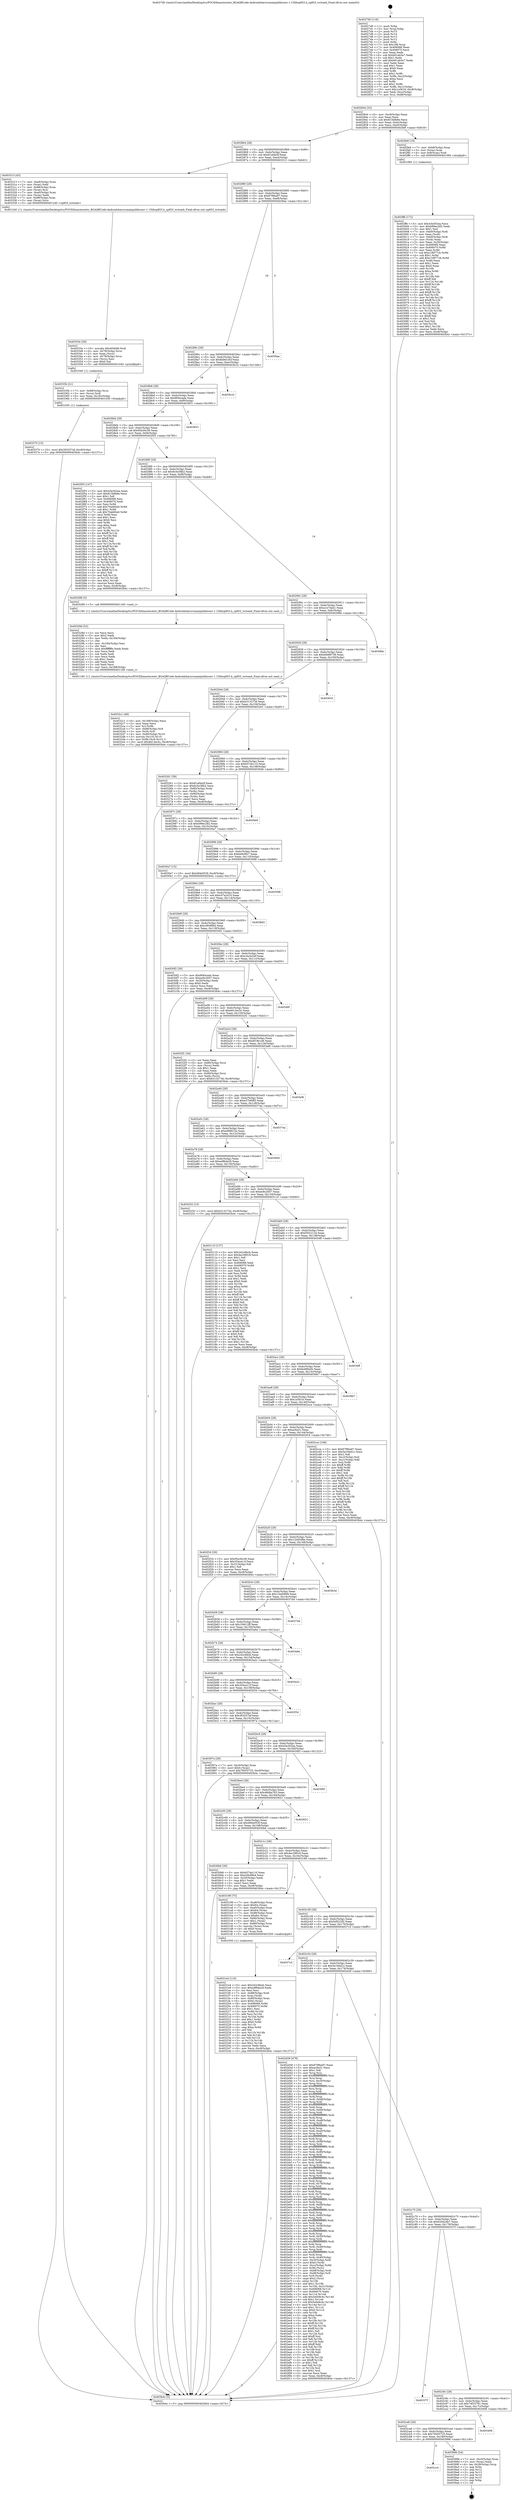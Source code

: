 digraph "0x4027d0" {
  label = "0x4027d0 (/mnt/c/Users/mathe/Desktop/tcc/POCII/binaries/extr_BGAQRCode-Androidzbarsrcmainjnilibiconv-1.15libcp853.h_cp853_wctomb_Final-ollvm.out::main(0))"
  labelloc = "t"
  node[shape=record]

  Entry [label="",width=0.3,height=0.3,shape=circle,fillcolor=black,style=filled]
  "0x402844" [label="{
     0x402844 [32]\l
     | [instrs]\l
     &nbsp;&nbsp;0x402844 \<+6\>: mov -0xc8(%rbp),%eax\l
     &nbsp;&nbsp;0x40284a \<+2\>: mov %eax,%ecx\l
     &nbsp;&nbsp;0x40284c \<+6\>: sub $0x815bfb8e,%ecx\l
     &nbsp;&nbsp;0x402852 \<+6\>: mov %eax,-0xdc(%rbp)\l
     &nbsp;&nbsp;0x402858 \<+6\>: mov %ecx,-0xe0(%rbp)\l
     &nbsp;&nbsp;0x40285e \<+6\>: je 0000000000402fe8 \<main+0x818\>\l
  }"]
  "0x402fe8" [label="{
     0x402fe8 [19]\l
     | [instrs]\l
     &nbsp;&nbsp;0x402fe8 \<+7\>: mov -0xb8(%rbp),%rax\l
     &nbsp;&nbsp;0x402fef \<+3\>: mov (%rax),%rax\l
     &nbsp;&nbsp;0x402ff2 \<+4\>: mov 0x8(%rax),%rdi\l
     &nbsp;&nbsp;0x402ff6 \<+5\>: call 0000000000401060 \<atoi@plt\>\l
     | [calls]\l
     &nbsp;&nbsp;0x401060 \{1\} (unknown)\l
  }"]
  "0x402864" [label="{
     0x402864 [28]\l
     | [instrs]\l
     &nbsp;&nbsp;0x402864 \<+5\>: jmp 0000000000402869 \<main+0x99\>\l
     &nbsp;&nbsp;0x402869 \<+6\>: mov -0xdc(%rbp),%eax\l
     &nbsp;&nbsp;0x40286f \<+5\>: sub $0x81af4a5f,%eax\l
     &nbsp;&nbsp;0x402874 \<+6\>: mov %eax,-0xe4(%rbp)\l
     &nbsp;&nbsp;0x40287a \<+6\>: je 0000000000403313 \<main+0xb43\>\l
  }"]
  Exit [label="",width=0.3,height=0.3,shape=circle,fillcolor=black,style=filled,peripheries=2]
  "0x403313" [label="{
     0x403313 [43]\l
     | [instrs]\l
     &nbsp;&nbsp;0x403313 \<+7\>: mov -0xa8(%rbp),%rax\l
     &nbsp;&nbsp;0x40331a \<+2\>: mov (%rax),%edi\l
     &nbsp;&nbsp;0x40331c \<+7\>: mov -0x88(%rbp),%rax\l
     &nbsp;&nbsp;0x403323 \<+3\>: mov (%rax),%rsi\l
     &nbsp;&nbsp;0x403326 \<+7\>: mov -0xa0(%rbp),%rax\l
     &nbsp;&nbsp;0x40332d \<+2\>: mov (%rax),%edx\l
     &nbsp;&nbsp;0x40332f \<+7\>: mov -0x98(%rbp),%rax\l
     &nbsp;&nbsp;0x403336 \<+3\>: mov (%rax),%rcx\l
     &nbsp;&nbsp;0x403339 \<+5\>: call 0000000000401240 \<cp853_wctomb\>\l
     | [calls]\l
     &nbsp;&nbsp;0x401240 \{1\} (/mnt/c/Users/mathe/Desktop/tcc/POCII/binaries/extr_BGAQRCode-Androidzbarsrcmainjnilibiconv-1.15libcp853.h_cp853_wctomb_Final-ollvm.out::cp853_wctomb)\l
  }"]
  "0x402880" [label="{
     0x402880 [28]\l
     | [instrs]\l
     &nbsp;&nbsp;0x402880 \<+5\>: jmp 0000000000402885 \<main+0xb5\>\l
     &nbsp;&nbsp;0x402885 \<+6\>: mov -0xdc(%rbp),%eax\l
     &nbsp;&nbsp;0x40288b \<+5\>: sub $0x87f9ba97,%eax\l
     &nbsp;&nbsp;0x402890 \<+6\>: mov %eax,-0xe8(%rbp)\l
     &nbsp;&nbsp;0x402896 \<+6\>: je 00000000004039ae \<main+0x11de\>\l
  }"]
  "0x402cc4" [label="{
     0x402cc4\l
  }", style=dashed]
  "0x4039ae" [label="{
     0x4039ae\l
  }", style=dashed]
  "0x40289c" [label="{
     0x40289c [28]\l
     | [instrs]\l
     &nbsp;&nbsp;0x40289c \<+5\>: jmp 00000000004028a1 \<main+0xd1\>\l
     &nbsp;&nbsp;0x4028a1 \<+6\>: mov -0xdc(%rbp),%eax\l
     &nbsp;&nbsp;0x4028a7 \<+5\>: sub $0x8a9d1dcf,%eax\l
     &nbsp;&nbsp;0x4028ac \<+6\>: mov %eax,-0xec(%rbp)\l
     &nbsp;&nbsp;0x4028b2 \<+6\>: je 0000000000403b1b \<main+0x134b\>\l
  }"]
  "0x403996" [label="{
     0x403996 [24]\l
     | [instrs]\l
     &nbsp;&nbsp;0x403996 \<+7\>: mov -0xc0(%rbp),%rax\l
     &nbsp;&nbsp;0x40399d \<+2\>: mov (%rax),%eax\l
     &nbsp;&nbsp;0x40399f \<+4\>: lea -0x28(%rbp),%rsp\l
     &nbsp;&nbsp;0x4039a3 \<+1\>: pop %rbx\l
     &nbsp;&nbsp;0x4039a4 \<+2\>: pop %r12\l
     &nbsp;&nbsp;0x4039a6 \<+2\>: pop %r13\l
     &nbsp;&nbsp;0x4039a8 \<+2\>: pop %r14\l
     &nbsp;&nbsp;0x4039aa \<+2\>: pop %r15\l
     &nbsp;&nbsp;0x4039ac \<+1\>: pop %rbp\l
     &nbsp;&nbsp;0x4039ad \<+1\>: ret\l
  }"]
  "0x403b1b" [label="{
     0x403b1b\l
  }", style=dashed]
  "0x4028b8" [label="{
     0x4028b8 [28]\l
     | [instrs]\l
     &nbsp;&nbsp;0x4028b8 \<+5\>: jmp 00000000004028bd \<main+0xed\>\l
     &nbsp;&nbsp;0x4028bd \<+6\>: mov -0xdc(%rbp),%eax\l
     &nbsp;&nbsp;0x4028c3 \<+5\>: sub $0x8f40cade,%eax\l
     &nbsp;&nbsp;0x4028c8 \<+6\>: mov %eax,-0xf0(%rbp)\l
     &nbsp;&nbsp;0x4028ce \<+6\>: je 0000000000403831 \<main+0x1061\>\l
  }"]
  "0x402ca8" [label="{
     0x402ca8 [28]\l
     | [instrs]\l
     &nbsp;&nbsp;0x402ca8 \<+5\>: jmp 0000000000402cad \<main+0x4dd\>\l
     &nbsp;&nbsp;0x402cad \<+6\>: mov -0xdc(%rbp),%eax\l
     &nbsp;&nbsp;0x402cb3 \<+5\>: sub $0x76055725,%eax\l
     &nbsp;&nbsp;0x402cb8 \<+6\>: mov %eax,-0x180(%rbp)\l
     &nbsp;&nbsp;0x402cbe \<+6\>: je 0000000000403996 \<main+0x11c6\>\l
  }"]
  "0x403831" [label="{
     0x403831\l
  }", style=dashed]
  "0x4028d4" [label="{
     0x4028d4 [28]\l
     | [instrs]\l
     &nbsp;&nbsp;0x4028d4 \<+5\>: jmp 00000000004028d9 \<main+0x109\>\l
     &nbsp;&nbsp;0x4028d9 \<+6\>: mov -0xdc(%rbp),%eax\l
     &nbsp;&nbsp;0x4028df \<+5\>: sub $0x95a30c36,%eax\l
     &nbsp;&nbsp;0x4028e4 \<+6\>: mov %eax,-0xf4(%rbp)\l
     &nbsp;&nbsp;0x4028ea \<+6\>: je 0000000000402f55 \<main+0x785\>\l
  }"]
  "0x403408" [label="{
     0x403408\l
  }", style=dashed]
  "0x402f55" [label="{
     0x402f55 [147]\l
     | [instrs]\l
     &nbsp;&nbsp;0x402f55 \<+5\>: mov $0x43e302ea,%eax\l
     &nbsp;&nbsp;0x402f5a \<+5\>: mov $0x815bfb8e,%ecx\l
     &nbsp;&nbsp;0x402f5f \<+2\>: mov $0x1,%dl\l
     &nbsp;&nbsp;0x402f61 \<+7\>: mov 0x406068,%esi\l
     &nbsp;&nbsp;0x402f68 \<+7\>: mov 0x406070,%edi\l
     &nbsp;&nbsp;0x402f6f \<+3\>: mov %esi,%r8d\l
     &nbsp;&nbsp;0x402f72 \<+7\>: add $0x70ab60a0,%r8d\l
     &nbsp;&nbsp;0x402f79 \<+4\>: sub $0x1,%r8d\l
     &nbsp;&nbsp;0x402f7d \<+7\>: sub $0x70ab60a0,%r8d\l
     &nbsp;&nbsp;0x402f84 \<+4\>: imul %r8d,%esi\l
     &nbsp;&nbsp;0x402f88 \<+3\>: and $0x1,%esi\l
     &nbsp;&nbsp;0x402f8b \<+3\>: cmp $0x0,%esi\l
     &nbsp;&nbsp;0x402f8e \<+4\>: sete %r9b\l
     &nbsp;&nbsp;0x402f92 \<+3\>: cmp $0xa,%edi\l
     &nbsp;&nbsp;0x402f95 \<+4\>: setl %r10b\l
     &nbsp;&nbsp;0x402f99 \<+3\>: mov %r9b,%r11b\l
     &nbsp;&nbsp;0x402f9c \<+4\>: xor $0xff,%r11b\l
     &nbsp;&nbsp;0x402fa0 \<+3\>: mov %r10b,%bl\l
     &nbsp;&nbsp;0x402fa3 \<+3\>: xor $0xff,%bl\l
     &nbsp;&nbsp;0x402fa6 \<+3\>: xor $0x1,%dl\l
     &nbsp;&nbsp;0x402fa9 \<+3\>: mov %r11b,%r14b\l
     &nbsp;&nbsp;0x402fac \<+4\>: and $0xff,%r14b\l
     &nbsp;&nbsp;0x402fb0 \<+3\>: and %dl,%r9b\l
     &nbsp;&nbsp;0x402fb3 \<+3\>: mov %bl,%r15b\l
     &nbsp;&nbsp;0x402fb6 \<+4\>: and $0xff,%r15b\l
     &nbsp;&nbsp;0x402fba \<+3\>: and %dl,%r10b\l
     &nbsp;&nbsp;0x402fbd \<+3\>: or %r9b,%r14b\l
     &nbsp;&nbsp;0x402fc0 \<+3\>: or %r10b,%r15b\l
     &nbsp;&nbsp;0x402fc3 \<+3\>: xor %r15b,%r14b\l
     &nbsp;&nbsp;0x402fc6 \<+3\>: or %bl,%r11b\l
     &nbsp;&nbsp;0x402fc9 \<+4\>: xor $0xff,%r11b\l
     &nbsp;&nbsp;0x402fcd \<+3\>: or $0x1,%dl\l
     &nbsp;&nbsp;0x402fd0 \<+3\>: and %dl,%r11b\l
     &nbsp;&nbsp;0x402fd3 \<+3\>: or %r11b,%r14b\l
     &nbsp;&nbsp;0x402fd6 \<+4\>: test $0x1,%r14b\l
     &nbsp;&nbsp;0x402fda \<+3\>: cmovne %ecx,%eax\l
     &nbsp;&nbsp;0x402fdd \<+6\>: mov %eax,-0xc8(%rbp)\l
     &nbsp;&nbsp;0x402fe3 \<+5\>: jmp 0000000000403b4c \<main+0x137c\>\l
  }"]
  "0x4028f0" [label="{
     0x4028f0 [28]\l
     | [instrs]\l
     &nbsp;&nbsp;0x4028f0 \<+5\>: jmp 00000000004028f5 \<main+0x125\>\l
     &nbsp;&nbsp;0x4028f5 \<+6\>: mov -0xdc(%rbp),%eax\l
     &nbsp;&nbsp;0x4028fb \<+5\>: sub $0x9c5e38b2,%eax\l
     &nbsp;&nbsp;0x402900 \<+6\>: mov %eax,-0xf8(%rbp)\l
     &nbsp;&nbsp;0x402906 \<+6\>: je 0000000000403288 \<main+0xab8\>\l
  }"]
  "0x402c8c" [label="{
     0x402c8c [28]\l
     | [instrs]\l
     &nbsp;&nbsp;0x402c8c \<+5\>: jmp 0000000000402c91 \<main+0x4c1\>\l
     &nbsp;&nbsp;0x402c91 \<+6\>: mov -0xdc(%rbp),%eax\l
     &nbsp;&nbsp;0x402c97 \<+5\>: sub $0x74f33781,%eax\l
     &nbsp;&nbsp;0x402c9c \<+6\>: mov %eax,-0x17c(%rbp)\l
     &nbsp;&nbsp;0x402ca2 \<+6\>: je 0000000000403408 \<main+0xc38\>\l
  }"]
  "0x403288" [label="{
     0x403288 [5]\l
     | [instrs]\l
     &nbsp;&nbsp;0x403288 \<+5\>: call 0000000000401160 \<next_i\>\l
     | [calls]\l
     &nbsp;&nbsp;0x401160 \{1\} (/mnt/c/Users/mathe/Desktop/tcc/POCII/binaries/extr_BGAQRCode-Androidzbarsrcmainjnilibiconv-1.15libcp853.h_cp853_wctomb_Final-ollvm.out::next_i)\l
  }"]
  "0x40290c" [label="{
     0x40290c [28]\l
     | [instrs]\l
     &nbsp;&nbsp;0x40290c \<+5\>: jmp 0000000000402911 \<main+0x141\>\l
     &nbsp;&nbsp;0x402911 \<+6\>: mov -0xdc(%rbp),%eax\l
     &nbsp;&nbsp;0x402917 \<+5\>: sub $0xa1e7da41,%eax\l
     &nbsp;&nbsp;0x40291c \<+6\>: mov %eax,-0xfc(%rbp)\l
     &nbsp;&nbsp;0x402922 \<+6\>: je 000000000040396b \<main+0x119b\>\l
  }"]
  "0x40337f" [label="{
     0x40337f\l
  }", style=dashed]
  "0x40396b" [label="{
     0x40396b\l
  }", style=dashed]
  "0x402928" [label="{
     0x402928 [28]\l
     | [instrs]\l
     &nbsp;&nbsp;0x402928 \<+5\>: jmp 000000000040292d \<main+0x15d\>\l
     &nbsp;&nbsp;0x40292d \<+6\>: mov -0xdc(%rbp),%eax\l
     &nbsp;&nbsp;0x402933 \<+5\>: sub $0xb0b88739,%eax\l
     &nbsp;&nbsp;0x402938 \<+6\>: mov %eax,-0x100(%rbp)\l
     &nbsp;&nbsp;0x40293e \<+6\>: je 0000000000403633 \<main+0xe63\>\l
  }"]
  "0x403370" [label="{
     0x403370 [15]\l
     | [instrs]\l
     &nbsp;&nbsp;0x403370 \<+10\>: movl $0x393257af,-0xc8(%rbp)\l
     &nbsp;&nbsp;0x40337a \<+5\>: jmp 0000000000403b4c \<main+0x137c\>\l
  }"]
  "0x403633" [label="{
     0x403633\l
  }", style=dashed]
  "0x402944" [label="{
     0x402944 [28]\l
     | [instrs]\l
     &nbsp;&nbsp;0x402944 \<+5\>: jmp 0000000000402949 \<main+0x179\>\l
     &nbsp;&nbsp;0x402949 \<+6\>: mov -0xdc(%rbp),%eax\l
     &nbsp;&nbsp;0x40294f \<+5\>: sub $0xb313273d,%eax\l
     &nbsp;&nbsp;0x402954 \<+6\>: mov %eax,-0x104(%rbp)\l
     &nbsp;&nbsp;0x40295a \<+6\>: je 0000000000403261 \<main+0xa91\>\l
  }"]
  "0x40335b" [label="{
     0x40335b [21]\l
     | [instrs]\l
     &nbsp;&nbsp;0x40335b \<+7\>: mov -0x88(%rbp),%rcx\l
     &nbsp;&nbsp;0x403362 \<+3\>: mov (%rcx),%rdi\l
     &nbsp;&nbsp;0x403365 \<+6\>: mov %eax,-0x18c(%rbp)\l
     &nbsp;&nbsp;0x40336b \<+5\>: call 0000000000401030 \<free@plt\>\l
     | [calls]\l
     &nbsp;&nbsp;0x401030 \{1\} (unknown)\l
  }"]
  "0x403261" [label="{
     0x403261 [39]\l
     | [instrs]\l
     &nbsp;&nbsp;0x403261 \<+5\>: mov $0x81af4a5f,%eax\l
     &nbsp;&nbsp;0x403266 \<+5\>: mov $0x9c5e38b2,%ecx\l
     &nbsp;&nbsp;0x40326b \<+4\>: mov -0x80(%rbp),%rdx\l
     &nbsp;&nbsp;0x40326f \<+2\>: mov (%rdx),%esi\l
     &nbsp;&nbsp;0x403271 \<+7\>: mov -0x90(%rbp),%rdx\l
     &nbsp;&nbsp;0x403278 \<+2\>: cmp (%rdx),%esi\l
     &nbsp;&nbsp;0x40327a \<+3\>: cmovl %ecx,%eax\l
     &nbsp;&nbsp;0x40327d \<+6\>: mov %eax,-0xc8(%rbp)\l
     &nbsp;&nbsp;0x403283 \<+5\>: jmp 0000000000403b4c \<main+0x137c\>\l
  }"]
  "0x402960" [label="{
     0x402960 [28]\l
     | [instrs]\l
     &nbsp;&nbsp;0x402960 \<+5\>: jmp 0000000000402965 \<main+0x195\>\l
     &nbsp;&nbsp;0x402965 \<+6\>: mov -0xdc(%rbp),%eax\l
     &nbsp;&nbsp;0x40296b \<+5\>: sub $0xb57de110,%eax\l
     &nbsp;&nbsp;0x402970 \<+6\>: mov %eax,-0x108(%rbp)\l
     &nbsp;&nbsp;0x402976 \<+6\>: je 00000000004030d4 \<main+0x904\>\l
  }"]
  "0x40333e" [label="{
     0x40333e [29]\l
     | [instrs]\l
     &nbsp;&nbsp;0x40333e \<+10\>: movabs $0x4040d6,%rdi\l
     &nbsp;&nbsp;0x403348 \<+4\>: mov -0x78(%rbp),%rcx\l
     &nbsp;&nbsp;0x40334c \<+2\>: mov %eax,(%rcx)\l
     &nbsp;&nbsp;0x40334e \<+4\>: mov -0x78(%rbp),%rcx\l
     &nbsp;&nbsp;0x403352 \<+2\>: mov (%rcx),%esi\l
     &nbsp;&nbsp;0x403354 \<+2\>: mov $0x0,%al\l
     &nbsp;&nbsp;0x403356 \<+5\>: call 0000000000401040 \<printf@plt\>\l
     | [calls]\l
     &nbsp;&nbsp;0x401040 \{1\} (unknown)\l
  }"]
  "0x4030d4" [label="{
     0x4030d4\l
  }", style=dashed]
  "0x40297c" [label="{
     0x40297c [28]\l
     | [instrs]\l
     &nbsp;&nbsp;0x40297c \<+5\>: jmp 0000000000402981 \<main+0x1b1\>\l
     &nbsp;&nbsp;0x402981 \<+6\>: mov -0xdc(%rbp),%eax\l
     &nbsp;&nbsp;0x402987 \<+5\>: sub $0xb99ec282,%eax\l
     &nbsp;&nbsp;0x40298c \<+6\>: mov %eax,-0x10c(%rbp)\l
     &nbsp;&nbsp;0x402992 \<+6\>: je 00000000004030a7 \<main+0x8d7\>\l
  }"]
  "0x4032c1" [label="{
     0x4032c1 [48]\l
     | [instrs]\l
     &nbsp;&nbsp;0x4032c1 \<+6\>: mov -0x188(%rbp),%ecx\l
     &nbsp;&nbsp;0x4032c7 \<+3\>: imul %eax,%ecx\l
     &nbsp;&nbsp;0x4032ca \<+3\>: mov %cl,%r8b\l
     &nbsp;&nbsp;0x4032cd \<+7\>: mov -0x88(%rbp),%r9\l
     &nbsp;&nbsp;0x4032d4 \<+3\>: mov (%r9),%r9\l
     &nbsp;&nbsp;0x4032d7 \<+4\>: mov -0x80(%rbp),%r10\l
     &nbsp;&nbsp;0x4032db \<+3\>: movslq (%r10),%r10\l
     &nbsp;&nbsp;0x4032de \<+4\>: mov %r8b,(%r9,%r10,1)\l
     &nbsp;&nbsp;0x4032e2 \<+10\>: movl $0xdd13ec5c,-0xc8(%rbp)\l
     &nbsp;&nbsp;0x4032ec \<+5\>: jmp 0000000000403b4c \<main+0x137c\>\l
  }"]
  "0x4030a7" [label="{
     0x4030a7 [15]\l
     | [instrs]\l
     &nbsp;&nbsp;0x4030a7 \<+10\>: movl $0x494e053f,-0xc8(%rbp)\l
     &nbsp;&nbsp;0x4030b1 \<+5\>: jmp 0000000000403b4c \<main+0x137c\>\l
  }"]
  "0x402998" [label="{
     0x402998 [28]\l
     | [instrs]\l
     &nbsp;&nbsp;0x402998 \<+5\>: jmp 000000000040299d \<main+0x1cd\>\l
     &nbsp;&nbsp;0x40299d \<+6\>: mov -0xdc(%rbp),%eax\l
     &nbsp;&nbsp;0x4029a3 \<+5\>: sub $0xbe9c9fc7,%eax\l
     &nbsp;&nbsp;0x4029a8 \<+6\>: mov %eax,-0x110(%rbp)\l
     &nbsp;&nbsp;0x4029ae \<+6\>: je 0000000000403588 \<main+0xdb8\>\l
  }"]
  "0x40328d" [label="{
     0x40328d [52]\l
     | [instrs]\l
     &nbsp;&nbsp;0x40328d \<+2\>: xor %ecx,%ecx\l
     &nbsp;&nbsp;0x40328f \<+5\>: mov $0x2,%edx\l
     &nbsp;&nbsp;0x403294 \<+6\>: mov %edx,-0x184(%rbp)\l
     &nbsp;&nbsp;0x40329a \<+1\>: cltd\l
     &nbsp;&nbsp;0x40329b \<+6\>: mov -0x184(%rbp),%esi\l
     &nbsp;&nbsp;0x4032a1 \<+2\>: idiv %esi\l
     &nbsp;&nbsp;0x4032a3 \<+6\>: imul $0xfffffffe,%edx,%edx\l
     &nbsp;&nbsp;0x4032a9 \<+2\>: mov %ecx,%edi\l
     &nbsp;&nbsp;0x4032ab \<+2\>: sub %edx,%edi\l
     &nbsp;&nbsp;0x4032ad \<+2\>: mov %ecx,%edx\l
     &nbsp;&nbsp;0x4032af \<+3\>: sub $0x1,%edx\l
     &nbsp;&nbsp;0x4032b2 \<+2\>: add %edx,%edi\l
     &nbsp;&nbsp;0x4032b4 \<+2\>: sub %edi,%ecx\l
     &nbsp;&nbsp;0x4032b6 \<+6\>: mov %ecx,-0x188(%rbp)\l
     &nbsp;&nbsp;0x4032bc \<+5\>: call 0000000000401160 \<next_i\>\l
     | [calls]\l
     &nbsp;&nbsp;0x401160 \{1\} (/mnt/c/Users/mathe/Desktop/tcc/POCII/binaries/extr_BGAQRCode-Androidzbarsrcmainjnilibiconv-1.15libcp853.h_cp853_wctomb_Final-ollvm.out::next_i)\l
  }"]
  "0x403588" [label="{
     0x403588\l
  }", style=dashed]
  "0x4029b4" [label="{
     0x4029b4 [28]\l
     | [instrs]\l
     &nbsp;&nbsp;0x4029b4 \<+5\>: jmp 00000000004029b9 \<main+0x1e9\>\l
     &nbsp;&nbsp;0x4029b9 \<+6\>: mov -0xdc(%rbp),%eax\l
     &nbsp;&nbsp;0x4029bf \<+5\>: sub $0xc07a2410,%eax\l
     &nbsp;&nbsp;0x4029c4 \<+6\>: mov %eax,-0x114(%rbp)\l
     &nbsp;&nbsp;0x4029ca \<+6\>: je 00000000004038d3 \<main+0x1103\>\l
  }"]
  "0x4031e4" [label="{
     0x4031e4 [110]\l
     | [instrs]\l
     &nbsp;&nbsp;0x4031e4 \<+5\>: mov $0x242c6bcb,%ecx\l
     &nbsp;&nbsp;0x4031e9 \<+5\>: mov $0xedf6da29,%edx\l
     &nbsp;&nbsp;0x4031ee \<+2\>: xor %esi,%esi\l
     &nbsp;&nbsp;0x4031f0 \<+7\>: mov -0x88(%rbp),%rdi\l
     &nbsp;&nbsp;0x4031f7 \<+3\>: mov %rax,(%rdi)\l
     &nbsp;&nbsp;0x4031fa \<+4\>: mov -0x80(%rbp),%rax\l
     &nbsp;&nbsp;0x4031fe \<+6\>: movl $0x0,(%rax)\l
     &nbsp;&nbsp;0x403204 \<+8\>: mov 0x406068,%r8d\l
     &nbsp;&nbsp;0x40320c \<+8\>: mov 0x406070,%r9d\l
     &nbsp;&nbsp;0x403214 \<+3\>: sub $0x1,%esi\l
     &nbsp;&nbsp;0x403217 \<+3\>: mov %r8d,%r10d\l
     &nbsp;&nbsp;0x40321a \<+3\>: add %esi,%r10d\l
     &nbsp;&nbsp;0x40321d \<+4\>: imul %r10d,%r8d\l
     &nbsp;&nbsp;0x403221 \<+4\>: and $0x1,%r8d\l
     &nbsp;&nbsp;0x403225 \<+4\>: cmp $0x0,%r8d\l
     &nbsp;&nbsp;0x403229 \<+4\>: sete %r11b\l
     &nbsp;&nbsp;0x40322d \<+4\>: cmp $0xa,%r9d\l
     &nbsp;&nbsp;0x403231 \<+3\>: setl %bl\l
     &nbsp;&nbsp;0x403234 \<+3\>: mov %r11b,%r14b\l
     &nbsp;&nbsp;0x403237 \<+3\>: and %bl,%r14b\l
     &nbsp;&nbsp;0x40323a \<+3\>: xor %bl,%r11b\l
     &nbsp;&nbsp;0x40323d \<+3\>: or %r11b,%r14b\l
     &nbsp;&nbsp;0x403240 \<+4\>: test $0x1,%r14b\l
     &nbsp;&nbsp;0x403244 \<+3\>: cmovne %edx,%ecx\l
     &nbsp;&nbsp;0x403247 \<+6\>: mov %ecx,-0xc8(%rbp)\l
     &nbsp;&nbsp;0x40324d \<+5\>: jmp 0000000000403b4c \<main+0x137c\>\l
  }"]
  "0x4038d3" [label="{
     0x4038d3\l
  }", style=dashed]
  "0x4029d0" [label="{
     0x4029d0 [28]\l
     | [instrs]\l
     &nbsp;&nbsp;0x4029d0 \<+5\>: jmp 00000000004029d5 \<main+0x205\>\l
     &nbsp;&nbsp;0x4029d5 \<+6\>: mov -0xdc(%rbp),%eax\l
     &nbsp;&nbsp;0x4029db \<+5\>: sub $0xc0fc99b4,%eax\l
     &nbsp;&nbsp;0x4029e0 \<+6\>: mov %eax,-0x118(%rbp)\l
     &nbsp;&nbsp;0x4029e6 \<+6\>: je 00000000004030f2 \<main+0x922\>\l
  }"]
  "0x402ffb" [label="{
     0x402ffb [172]\l
     | [instrs]\l
     &nbsp;&nbsp;0x402ffb \<+5\>: mov $0x43e302ea,%ecx\l
     &nbsp;&nbsp;0x403000 \<+5\>: mov $0xb99ec282,%edx\l
     &nbsp;&nbsp;0x403005 \<+3\>: mov $0x1,%sil\l
     &nbsp;&nbsp;0x403008 \<+7\>: mov -0xb0(%rbp),%rdi\l
     &nbsp;&nbsp;0x40300f \<+2\>: mov %eax,(%rdi)\l
     &nbsp;&nbsp;0x403011 \<+7\>: mov -0xb0(%rbp),%rdi\l
     &nbsp;&nbsp;0x403018 \<+2\>: mov (%rdi),%eax\l
     &nbsp;&nbsp;0x40301a \<+3\>: mov %eax,-0x30(%rbp)\l
     &nbsp;&nbsp;0x40301d \<+7\>: mov 0x406068,%eax\l
     &nbsp;&nbsp;0x403024 \<+8\>: mov 0x406070,%r8d\l
     &nbsp;&nbsp;0x40302c \<+3\>: mov %eax,%r9d\l
     &nbsp;&nbsp;0x40302f \<+7\>: sub $0xc18977cb,%r9d\l
     &nbsp;&nbsp;0x403036 \<+4\>: sub $0x1,%r9d\l
     &nbsp;&nbsp;0x40303a \<+7\>: add $0xc18977cb,%r9d\l
     &nbsp;&nbsp;0x403041 \<+4\>: imul %r9d,%eax\l
     &nbsp;&nbsp;0x403045 \<+3\>: and $0x1,%eax\l
     &nbsp;&nbsp;0x403048 \<+3\>: cmp $0x0,%eax\l
     &nbsp;&nbsp;0x40304b \<+4\>: sete %r10b\l
     &nbsp;&nbsp;0x40304f \<+4\>: cmp $0xa,%r8d\l
     &nbsp;&nbsp;0x403053 \<+4\>: setl %r11b\l
     &nbsp;&nbsp;0x403057 \<+3\>: mov %r10b,%bl\l
     &nbsp;&nbsp;0x40305a \<+3\>: xor $0xff,%bl\l
     &nbsp;&nbsp;0x40305d \<+3\>: mov %r11b,%r14b\l
     &nbsp;&nbsp;0x403060 \<+4\>: xor $0xff,%r14b\l
     &nbsp;&nbsp;0x403064 \<+4\>: xor $0x1,%sil\l
     &nbsp;&nbsp;0x403068 \<+3\>: mov %bl,%r15b\l
     &nbsp;&nbsp;0x40306b \<+4\>: and $0xff,%r15b\l
     &nbsp;&nbsp;0x40306f \<+3\>: and %sil,%r10b\l
     &nbsp;&nbsp;0x403072 \<+3\>: mov %r14b,%r12b\l
     &nbsp;&nbsp;0x403075 \<+4\>: and $0xff,%r12b\l
     &nbsp;&nbsp;0x403079 \<+3\>: and %sil,%r11b\l
     &nbsp;&nbsp;0x40307c \<+3\>: or %r10b,%r15b\l
     &nbsp;&nbsp;0x40307f \<+3\>: or %r11b,%r12b\l
     &nbsp;&nbsp;0x403082 \<+3\>: xor %r12b,%r15b\l
     &nbsp;&nbsp;0x403085 \<+3\>: or %r14b,%bl\l
     &nbsp;&nbsp;0x403088 \<+3\>: xor $0xff,%bl\l
     &nbsp;&nbsp;0x40308b \<+4\>: or $0x1,%sil\l
     &nbsp;&nbsp;0x40308f \<+3\>: and %sil,%bl\l
     &nbsp;&nbsp;0x403092 \<+3\>: or %bl,%r15b\l
     &nbsp;&nbsp;0x403095 \<+4\>: test $0x1,%r15b\l
     &nbsp;&nbsp;0x403099 \<+3\>: cmovne %edx,%ecx\l
     &nbsp;&nbsp;0x40309c \<+6\>: mov %ecx,-0xc8(%rbp)\l
     &nbsp;&nbsp;0x4030a2 \<+5\>: jmp 0000000000403b4c \<main+0x137c\>\l
  }"]
  "0x4030f2" [label="{
     0x4030f2 [30]\l
     | [instrs]\l
     &nbsp;&nbsp;0x4030f2 \<+5\>: mov $0x8f40cade,%eax\l
     &nbsp;&nbsp;0x4030f7 \<+5\>: mov $0xee9c2657,%ecx\l
     &nbsp;&nbsp;0x4030fc \<+3\>: mov -0x30(%rbp),%edx\l
     &nbsp;&nbsp;0x4030ff \<+3\>: cmp $0x0,%edx\l
     &nbsp;&nbsp;0x403102 \<+3\>: cmove %ecx,%eax\l
     &nbsp;&nbsp;0x403105 \<+6\>: mov %eax,-0xc8(%rbp)\l
     &nbsp;&nbsp;0x40310b \<+5\>: jmp 0000000000403b4c \<main+0x137c\>\l
  }"]
  "0x4029ec" [label="{
     0x4029ec [28]\l
     | [instrs]\l
     &nbsp;&nbsp;0x4029ec \<+5\>: jmp 00000000004029f1 \<main+0x221\>\l
     &nbsp;&nbsp;0x4029f1 \<+6\>: mov -0xdc(%rbp),%eax\l
     &nbsp;&nbsp;0x4029f7 \<+5\>: sub $0xc4a3a24f,%eax\l
     &nbsp;&nbsp;0x4029fc \<+6\>: mov %eax,-0x11c(%rbp)\l
     &nbsp;&nbsp;0x402a02 \<+6\>: je 00000000004034f0 \<main+0xd20\>\l
  }"]
  "0x402c70" [label="{
     0x402c70 [28]\l
     | [instrs]\l
     &nbsp;&nbsp;0x402c70 \<+5\>: jmp 0000000000402c75 \<main+0x4a5\>\l
     &nbsp;&nbsp;0x402c75 \<+6\>: mov -0xdc(%rbp),%eax\l
     &nbsp;&nbsp;0x402c7b \<+5\>: sub $0x620d2de7,%eax\l
     &nbsp;&nbsp;0x402c80 \<+6\>: mov %eax,-0x178(%rbp)\l
     &nbsp;&nbsp;0x402c86 \<+6\>: je 000000000040337f \<main+0xbaf\>\l
  }"]
  "0x4034f0" [label="{
     0x4034f0\l
  }", style=dashed]
  "0x402a08" [label="{
     0x402a08 [28]\l
     | [instrs]\l
     &nbsp;&nbsp;0x402a08 \<+5\>: jmp 0000000000402a0d \<main+0x23d\>\l
     &nbsp;&nbsp;0x402a0d \<+6\>: mov -0xdc(%rbp),%eax\l
     &nbsp;&nbsp;0x402a13 \<+5\>: sub $0xdd13ec5c,%eax\l
     &nbsp;&nbsp;0x402a18 \<+6\>: mov %eax,-0x120(%rbp)\l
     &nbsp;&nbsp;0x402a1e \<+6\>: je 00000000004032f1 \<main+0xb21\>\l
  }"]
  "0x402d38" [label="{
     0x402d38 [478]\l
     | [instrs]\l
     &nbsp;&nbsp;0x402d38 \<+5\>: mov $0x87f9ba97,%eax\l
     &nbsp;&nbsp;0x402d3d \<+5\>: mov $0xac6a31,%ecx\l
     &nbsp;&nbsp;0x402d42 \<+2\>: mov $0x1,%dl\l
     &nbsp;&nbsp;0x402d44 \<+3\>: mov %rsp,%rsi\l
     &nbsp;&nbsp;0x402d47 \<+4\>: add $0xfffffffffffffff0,%rsi\l
     &nbsp;&nbsp;0x402d4b \<+3\>: mov %rsi,%rsp\l
     &nbsp;&nbsp;0x402d4e \<+7\>: mov %rsi,-0xc0(%rbp)\l
     &nbsp;&nbsp;0x402d55 \<+3\>: mov %rsp,%rsi\l
     &nbsp;&nbsp;0x402d58 \<+4\>: add $0xfffffffffffffff0,%rsi\l
     &nbsp;&nbsp;0x402d5c \<+3\>: mov %rsi,%rsp\l
     &nbsp;&nbsp;0x402d5f \<+3\>: mov %rsp,%rdi\l
     &nbsp;&nbsp;0x402d62 \<+4\>: add $0xfffffffffffffff0,%rdi\l
     &nbsp;&nbsp;0x402d66 \<+3\>: mov %rdi,%rsp\l
     &nbsp;&nbsp;0x402d69 \<+7\>: mov %rdi,-0xb8(%rbp)\l
     &nbsp;&nbsp;0x402d70 \<+3\>: mov %rsp,%rdi\l
     &nbsp;&nbsp;0x402d73 \<+4\>: add $0xfffffffffffffff0,%rdi\l
     &nbsp;&nbsp;0x402d77 \<+3\>: mov %rdi,%rsp\l
     &nbsp;&nbsp;0x402d7a \<+7\>: mov %rdi,-0xb0(%rbp)\l
     &nbsp;&nbsp;0x402d81 \<+3\>: mov %rsp,%rdi\l
     &nbsp;&nbsp;0x402d84 \<+4\>: add $0xfffffffffffffff0,%rdi\l
     &nbsp;&nbsp;0x402d88 \<+3\>: mov %rdi,%rsp\l
     &nbsp;&nbsp;0x402d8b \<+7\>: mov %rdi,-0xa8(%rbp)\l
     &nbsp;&nbsp;0x402d92 \<+3\>: mov %rsp,%rdi\l
     &nbsp;&nbsp;0x402d95 \<+4\>: add $0xfffffffffffffff0,%rdi\l
     &nbsp;&nbsp;0x402d99 \<+3\>: mov %rdi,%rsp\l
     &nbsp;&nbsp;0x402d9c \<+7\>: mov %rdi,-0xa0(%rbp)\l
     &nbsp;&nbsp;0x402da3 \<+3\>: mov %rsp,%rdi\l
     &nbsp;&nbsp;0x402da6 \<+4\>: add $0xfffffffffffffff0,%rdi\l
     &nbsp;&nbsp;0x402daa \<+3\>: mov %rdi,%rsp\l
     &nbsp;&nbsp;0x402dad \<+7\>: mov %rdi,-0x98(%rbp)\l
     &nbsp;&nbsp;0x402db4 \<+3\>: mov %rsp,%rdi\l
     &nbsp;&nbsp;0x402db7 \<+4\>: add $0xfffffffffffffff0,%rdi\l
     &nbsp;&nbsp;0x402dbb \<+3\>: mov %rdi,%rsp\l
     &nbsp;&nbsp;0x402dbe \<+7\>: mov %rdi,-0x90(%rbp)\l
     &nbsp;&nbsp;0x402dc5 \<+3\>: mov %rsp,%rdi\l
     &nbsp;&nbsp;0x402dc8 \<+4\>: add $0xfffffffffffffff0,%rdi\l
     &nbsp;&nbsp;0x402dcc \<+3\>: mov %rdi,%rsp\l
     &nbsp;&nbsp;0x402dcf \<+7\>: mov %rdi,-0x88(%rbp)\l
     &nbsp;&nbsp;0x402dd6 \<+3\>: mov %rsp,%rdi\l
     &nbsp;&nbsp;0x402dd9 \<+4\>: add $0xfffffffffffffff0,%rdi\l
     &nbsp;&nbsp;0x402ddd \<+3\>: mov %rdi,%rsp\l
     &nbsp;&nbsp;0x402de0 \<+4\>: mov %rdi,-0x80(%rbp)\l
     &nbsp;&nbsp;0x402de4 \<+3\>: mov %rsp,%rdi\l
     &nbsp;&nbsp;0x402de7 \<+4\>: add $0xfffffffffffffff0,%rdi\l
     &nbsp;&nbsp;0x402deb \<+3\>: mov %rdi,%rsp\l
     &nbsp;&nbsp;0x402dee \<+4\>: mov %rdi,-0x78(%rbp)\l
     &nbsp;&nbsp;0x402df2 \<+3\>: mov %rsp,%rdi\l
     &nbsp;&nbsp;0x402df5 \<+4\>: add $0xfffffffffffffff0,%rdi\l
     &nbsp;&nbsp;0x402df9 \<+3\>: mov %rdi,%rsp\l
     &nbsp;&nbsp;0x402dfc \<+4\>: mov %rdi,-0x70(%rbp)\l
     &nbsp;&nbsp;0x402e00 \<+3\>: mov %rsp,%rdi\l
     &nbsp;&nbsp;0x402e03 \<+4\>: add $0xfffffffffffffff0,%rdi\l
     &nbsp;&nbsp;0x402e07 \<+3\>: mov %rdi,%rsp\l
     &nbsp;&nbsp;0x402e0a \<+4\>: mov %rdi,-0x68(%rbp)\l
     &nbsp;&nbsp;0x402e0e \<+3\>: mov %rsp,%rdi\l
     &nbsp;&nbsp;0x402e11 \<+4\>: add $0xfffffffffffffff0,%rdi\l
     &nbsp;&nbsp;0x402e15 \<+3\>: mov %rdi,%rsp\l
     &nbsp;&nbsp;0x402e18 \<+4\>: mov %rdi,-0x60(%rbp)\l
     &nbsp;&nbsp;0x402e1c \<+3\>: mov %rsp,%rdi\l
     &nbsp;&nbsp;0x402e1f \<+4\>: add $0xfffffffffffffff0,%rdi\l
     &nbsp;&nbsp;0x402e23 \<+3\>: mov %rdi,%rsp\l
     &nbsp;&nbsp;0x402e26 \<+4\>: mov %rdi,-0x58(%rbp)\l
     &nbsp;&nbsp;0x402e2a \<+3\>: mov %rsp,%rdi\l
     &nbsp;&nbsp;0x402e2d \<+4\>: add $0xfffffffffffffff0,%rdi\l
     &nbsp;&nbsp;0x402e31 \<+3\>: mov %rdi,%rsp\l
     &nbsp;&nbsp;0x402e34 \<+4\>: mov %rdi,-0x50(%rbp)\l
     &nbsp;&nbsp;0x402e38 \<+3\>: mov %rsp,%rdi\l
     &nbsp;&nbsp;0x402e3b \<+4\>: add $0xfffffffffffffff0,%rdi\l
     &nbsp;&nbsp;0x402e3f \<+3\>: mov %rdi,%rsp\l
     &nbsp;&nbsp;0x402e42 \<+4\>: mov %rdi,-0x48(%rbp)\l
     &nbsp;&nbsp;0x402e46 \<+3\>: mov %rsp,%rdi\l
     &nbsp;&nbsp;0x402e49 \<+4\>: add $0xfffffffffffffff0,%rdi\l
     &nbsp;&nbsp;0x402e4d \<+3\>: mov %rdi,%rsp\l
     &nbsp;&nbsp;0x402e50 \<+4\>: mov %rdi,-0x40(%rbp)\l
     &nbsp;&nbsp;0x402e54 \<+7\>: mov -0xc0(%rbp),%rdi\l
     &nbsp;&nbsp;0x402e5b \<+6\>: movl $0x0,(%rdi)\l
     &nbsp;&nbsp;0x402e61 \<+7\>: mov -0xcc(%rbp),%r8d\l
     &nbsp;&nbsp;0x402e68 \<+3\>: mov %r8d,(%rsi)\l
     &nbsp;&nbsp;0x402e6b \<+7\>: mov -0xb8(%rbp),%rdi\l
     &nbsp;&nbsp;0x402e72 \<+7\>: mov -0xd8(%rbp),%r9\l
     &nbsp;&nbsp;0x402e79 \<+3\>: mov %r9,(%rdi)\l
     &nbsp;&nbsp;0x402e7c \<+3\>: cmpl $0x2,(%rsi)\l
     &nbsp;&nbsp;0x402e7f \<+4\>: setne %r10b\l
     &nbsp;&nbsp;0x402e83 \<+4\>: and $0x1,%r10b\l
     &nbsp;&nbsp;0x402e87 \<+4\>: mov %r10b,-0x31(%rbp)\l
     &nbsp;&nbsp;0x402e8b \<+8\>: mov 0x406068,%r11d\l
     &nbsp;&nbsp;0x402e93 \<+7\>: mov 0x406070,%ebx\l
     &nbsp;&nbsp;0x402e9a \<+3\>: mov %r11d,%r14d\l
     &nbsp;&nbsp;0x402e9d \<+7\>: add $0x5e0e9c4c,%r14d\l
     &nbsp;&nbsp;0x402ea4 \<+4\>: sub $0x1,%r14d\l
     &nbsp;&nbsp;0x402ea8 \<+7\>: sub $0x5e0e9c4c,%r14d\l
     &nbsp;&nbsp;0x402eaf \<+4\>: imul %r14d,%r11d\l
     &nbsp;&nbsp;0x402eb3 \<+4\>: and $0x1,%r11d\l
     &nbsp;&nbsp;0x402eb7 \<+4\>: cmp $0x0,%r11d\l
     &nbsp;&nbsp;0x402ebb \<+4\>: sete %r10b\l
     &nbsp;&nbsp;0x402ebf \<+3\>: cmp $0xa,%ebx\l
     &nbsp;&nbsp;0x402ec2 \<+4\>: setl %r15b\l
     &nbsp;&nbsp;0x402ec6 \<+3\>: mov %r10b,%r12b\l
     &nbsp;&nbsp;0x402ec9 \<+4\>: xor $0xff,%r12b\l
     &nbsp;&nbsp;0x402ecd \<+3\>: mov %r15b,%r13b\l
     &nbsp;&nbsp;0x402ed0 \<+4\>: xor $0xff,%r13b\l
     &nbsp;&nbsp;0x402ed4 \<+3\>: xor $0x1,%dl\l
     &nbsp;&nbsp;0x402ed7 \<+3\>: mov %r12b,%sil\l
     &nbsp;&nbsp;0x402eda \<+4\>: and $0xff,%sil\l
     &nbsp;&nbsp;0x402ede \<+3\>: and %dl,%r10b\l
     &nbsp;&nbsp;0x402ee1 \<+3\>: mov %r13b,%dil\l
     &nbsp;&nbsp;0x402ee4 \<+4\>: and $0xff,%dil\l
     &nbsp;&nbsp;0x402ee8 \<+3\>: and %dl,%r15b\l
     &nbsp;&nbsp;0x402eeb \<+3\>: or %r10b,%sil\l
     &nbsp;&nbsp;0x402eee \<+3\>: or %r15b,%dil\l
     &nbsp;&nbsp;0x402ef1 \<+3\>: xor %dil,%sil\l
     &nbsp;&nbsp;0x402ef4 \<+3\>: or %r13b,%r12b\l
     &nbsp;&nbsp;0x402ef7 \<+4\>: xor $0xff,%r12b\l
     &nbsp;&nbsp;0x402efb \<+3\>: or $0x1,%dl\l
     &nbsp;&nbsp;0x402efe \<+3\>: and %dl,%r12b\l
     &nbsp;&nbsp;0x402f01 \<+3\>: or %r12b,%sil\l
     &nbsp;&nbsp;0x402f04 \<+4\>: test $0x1,%sil\l
     &nbsp;&nbsp;0x402f08 \<+3\>: cmovne %ecx,%eax\l
     &nbsp;&nbsp;0x402f0b \<+6\>: mov %eax,-0xc8(%rbp)\l
     &nbsp;&nbsp;0x402f11 \<+5\>: jmp 0000000000403b4c \<main+0x137c\>\l
  }"]
  "0x4032f1" [label="{
     0x4032f1 [34]\l
     | [instrs]\l
     &nbsp;&nbsp;0x4032f1 \<+2\>: xor %eax,%eax\l
     &nbsp;&nbsp;0x4032f3 \<+4\>: mov -0x80(%rbp),%rcx\l
     &nbsp;&nbsp;0x4032f7 \<+2\>: mov (%rcx),%edx\l
     &nbsp;&nbsp;0x4032f9 \<+3\>: sub $0x1,%eax\l
     &nbsp;&nbsp;0x4032fc \<+2\>: sub %eax,%edx\l
     &nbsp;&nbsp;0x4032fe \<+4\>: mov -0x80(%rbp),%rcx\l
     &nbsp;&nbsp;0x403302 \<+2\>: mov %edx,(%rcx)\l
     &nbsp;&nbsp;0x403304 \<+10\>: movl $0xb313273d,-0xc8(%rbp)\l
     &nbsp;&nbsp;0x40330e \<+5\>: jmp 0000000000403b4c \<main+0x137c\>\l
  }"]
  "0x402a24" [label="{
     0x402a24 [28]\l
     | [instrs]\l
     &nbsp;&nbsp;0x402a24 \<+5\>: jmp 0000000000402a29 \<main+0x259\>\l
     &nbsp;&nbsp;0x402a29 \<+6\>: mov -0xdc(%rbp),%eax\l
     &nbsp;&nbsp;0x402a2f \<+5\>: sub $0xdf18e1e6,%eax\l
     &nbsp;&nbsp;0x402a34 \<+6\>: mov %eax,-0x124(%rbp)\l
     &nbsp;&nbsp;0x402a3a \<+6\>: je 0000000000403af6 \<main+0x1326\>\l
  }"]
  "0x402c54" [label="{
     0x402c54 [28]\l
     | [instrs]\l
     &nbsp;&nbsp;0x402c54 \<+5\>: jmp 0000000000402c59 \<main+0x489\>\l
     &nbsp;&nbsp;0x402c59 \<+6\>: mov -0xdc(%rbp),%eax\l
     &nbsp;&nbsp;0x402c5f \<+5\>: sub $0x5e184d1c,%eax\l
     &nbsp;&nbsp;0x402c64 \<+6\>: mov %eax,-0x174(%rbp)\l
     &nbsp;&nbsp;0x402c6a \<+6\>: je 0000000000402d38 \<main+0x568\>\l
  }"]
  "0x403af6" [label="{
     0x403af6\l
  }", style=dashed]
  "0x402a40" [label="{
     0x402a40 [28]\l
     | [instrs]\l
     &nbsp;&nbsp;0x402a40 \<+5\>: jmp 0000000000402a45 \<main+0x275\>\l
     &nbsp;&nbsp;0x402a45 \<+6\>: mov -0xdc(%rbp),%eax\l
     &nbsp;&nbsp;0x402a4b \<+5\>: sub $0xe57b69f3,%eax\l
     &nbsp;&nbsp;0x402a50 \<+6\>: mov %eax,-0x128(%rbp)\l
     &nbsp;&nbsp;0x402a56 \<+6\>: je 000000000040374a \<main+0xf7a\>\l
  }"]
  "0x4037c5" [label="{
     0x4037c5\l
  }", style=dashed]
  "0x40374a" [label="{
     0x40374a\l
  }", style=dashed]
  "0x402a5c" [label="{
     0x402a5c [28]\l
     | [instrs]\l
     &nbsp;&nbsp;0x402a5c \<+5\>: jmp 0000000000402a61 \<main+0x291\>\l
     &nbsp;&nbsp;0x402a61 \<+6\>: mov -0xdc(%rbp),%eax\l
     &nbsp;&nbsp;0x402a67 \<+5\>: sub $0xe898f13a,%eax\l
     &nbsp;&nbsp;0x402a6c \<+6\>: mov %eax,-0x12c(%rbp)\l
     &nbsp;&nbsp;0x402a72 \<+6\>: je 0000000000403840 \<main+0x1070\>\l
  }"]
  "0x402c38" [label="{
     0x402c38 [28]\l
     | [instrs]\l
     &nbsp;&nbsp;0x402c38 \<+5\>: jmp 0000000000402c3d \<main+0x46d\>\l
     &nbsp;&nbsp;0x402c3d \<+6\>: mov -0xdc(%rbp),%eax\l
     &nbsp;&nbsp;0x402c43 \<+5\>: sub $0x5df222f2,%eax\l
     &nbsp;&nbsp;0x402c48 \<+6\>: mov %eax,-0x170(%rbp)\l
     &nbsp;&nbsp;0x402c4e \<+6\>: je 00000000004037c5 \<main+0xff5\>\l
  }"]
  "0x403840" [label="{
     0x403840\l
  }", style=dashed]
  "0x402a78" [label="{
     0x402a78 [28]\l
     | [instrs]\l
     &nbsp;&nbsp;0x402a78 \<+5\>: jmp 0000000000402a7d \<main+0x2ad\>\l
     &nbsp;&nbsp;0x402a7d \<+6\>: mov -0xdc(%rbp),%eax\l
     &nbsp;&nbsp;0x402a83 \<+5\>: sub $0xedf6da29,%eax\l
     &nbsp;&nbsp;0x402a88 \<+6\>: mov %eax,-0x130(%rbp)\l
     &nbsp;&nbsp;0x402a8e \<+6\>: je 0000000000403252 \<main+0xa82\>\l
  }"]
  "0x403199" [label="{
     0x403199 [75]\l
     | [instrs]\l
     &nbsp;&nbsp;0x403199 \<+7\>: mov -0xa8(%rbp),%rax\l
     &nbsp;&nbsp;0x4031a0 \<+6\>: movl $0x64,(%rax)\l
     &nbsp;&nbsp;0x4031a6 \<+7\>: mov -0xa0(%rbp),%rax\l
     &nbsp;&nbsp;0x4031ad \<+6\>: movl $0x64,(%rax)\l
     &nbsp;&nbsp;0x4031b3 \<+7\>: mov -0x98(%rbp),%rax\l
     &nbsp;&nbsp;0x4031ba \<+7\>: movq $0x64,(%rax)\l
     &nbsp;&nbsp;0x4031c1 \<+7\>: mov -0x90(%rbp),%rax\l
     &nbsp;&nbsp;0x4031c8 \<+6\>: movl $0x1,(%rax)\l
     &nbsp;&nbsp;0x4031ce \<+7\>: mov -0x90(%rbp),%rax\l
     &nbsp;&nbsp;0x4031d5 \<+3\>: movslq (%rax),%rax\l
     &nbsp;&nbsp;0x4031d8 \<+4\>: shl $0x0,%rax\l
     &nbsp;&nbsp;0x4031dc \<+3\>: mov %rax,%rdi\l
     &nbsp;&nbsp;0x4031df \<+5\>: call 0000000000401050 \<malloc@plt\>\l
     | [calls]\l
     &nbsp;&nbsp;0x401050 \{1\} (unknown)\l
  }"]
  "0x403252" [label="{
     0x403252 [15]\l
     | [instrs]\l
     &nbsp;&nbsp;0x403252 \<+10\>: movl $0xb313273d,-0xc8(%rbp)\l
     &nbsp;&nbsp;0x40325c \<+5\>: jmp 0000000000403b4c \<main+0x137c\>\l
  }"]
  "0x402a94" [label="{
     0x402a94 [28]\l
     | [instrs]\l
     &nbsp;&nbsp;0x402a94 \<+5\>: jmp 0000000000402a99 \<main+0x2c9\>\l
     &nbsp;&nbsp;0x402a99 \<+6\>: mov -0xdc(%rbp),%eax\l
     &nbsp;&nbsp;0x402a9f \<+5\>: sub $0xee9c2657,%eax\l
     &nbsp;&nbsp;0x402aa4 \<+6\>: mov %eax,-0x134(%rbp)\l
     &nbsp;&nbsp;0x402aaa \<+6\>: je 0000000000403110 \<main+0x940\>\l
  }"]
  "0x402c1c" [label="{
     0x402c1c [28]\l
     | [instrs]\l
     &nbsp;&nbsp;0x402c1c \<+5\>: jmp 0000000000402c21 \<main+0x451\>\l
     &nbsp;&nbsp;0x402c21 \<+6\>: mov -0xdc(%rbp),%eax\l
     &nbsp;&nbsp;0x402c27 \<+5\>: sub $0x4ec38918,%eax\l
     &nbsp;&nbsp;0x402c2c \<+6\>: mov %eax,-0x16c(%rbp)\l
     &nbsp;&nbsp;0x402c32 \<+6\>: je 0000000000403199 \<main+0x9c9\>\l
  }"]
  "0x403110" [label="{
     0x403110 [137]\l
     | [instrs]\l
     &nbsp;&nbsp;0x403110 \<+5\>: mov $0x242c6bcb,%eax\l
     &nbsp;&nbsp;0x403115 \<+5\>: mov $0x4ec38918,%ecx\l
     &nbsp;&nbsp;0x40311a \<+2\>: mov $0x1,%dl\l
     &nbsp;&nbsp;0x40311c \<+2\>: xor %esi,%esi\l
     &nbsp;&nbsp;0x40311e \<+7\>: mov 0x406068,%edi\l
     &nbsp;&nbsp;0x403125 \<+8\>: mov 0x406070,%r8d\l
     &nbsp;&nbsp;0x40312d \<+3\>: sub $0x1,%esi\l
     &nbsp;&nbsp;0x403130 \<+3\>: mov %edi,%r9d\l
     &nbsp;&nbsp;0x403133 \<+3\>: add %esi,%r9d\l
     &nbsp;&nbsp;0x403136 \<+4\>: imul %r9d,%edi\l
     &nbsp;&nbsp;0x40313a \<+3\>: and $0x1,%edi\l
     &nbsp;&nbsp;0x40313d \<+3\>: cmp $0x0,%edi\l
     &nbsp;&nbsp;0x403140 \<+4\>: sete %r10b\l
     &nbsp;&nbsp;0x403144 \<+4\>: cmp $0xa,%r8d\l
     &nbsp;&nbsp;0x403148 \<+4\>: setl %r11b\l
     &nbsp;&nbsp;0x40314c \<+3\>: mov %r10b,%bl\l
     &nbsp;&nbsp;0x40314f \<+3\>: xor $0xff,%bl\l
     &nbsp;&nbsp;0x403152 \<+3\>: mov %r11b,%r14b\l
     &nbsp;&nbsp;0x403155 \<+4\>: xor $0xff,%r14b\l
     &nbsp;&nbsp;0x403159 \<+3\>: xor $0x0,%dl\l
     &nbsp;&nbsp;0x40315c \<+3\>: mov %bl,%r15b\l
     &nbsp;&nbsp;0x40315f \<+4\>: and $0x0,%r15b\l
     &nbsp;&nbsp;0x403163 \<+3\>: and %dl,%r10b\l
     &nbsp;&nbsp;0x403166 \<+3\>: mov %r14b,%r12b\l
     &nbsp;&nbsp;0x403169 \<+4\>: and $0x0,%r12b\l
     &nbsp;&nbsp;0x40316d \<+3\>: and %dl,%r11b\l
     &nbsp;&nbsp;0x403170 \<+3\>: or %r10b,%r15b\l
     &nbsp;&nbsp;0x403173 \<+3\>: or %r11b,%r12b\l
     &nbsp;&nbsp;0x403176 \<+3\>: xor %r12b,%r15b\l
     &nbsp;&nbsp;0x403179 \<+3\>: or %r14b,%bl\l
     &nbsp;&nbsp;0x40317c \<+3\>: xor $0xff,%bl\l
     &nbsp;&nbsp;0x40317f \<+3\>: or $0x0,%dl\l
     &nbsp;&nbsp;0x403182 \<+2\>: and %dl,%bl\l
     &nbsp;&nbsp;0x403184 \<+3\>: or %bl,%r15b\l
     &nbsp;&nbsp;0x403187 \<+4\>: test $0x1,%r15b\l
     &nbsp;&nbsp;0x40318b \<+3\>: cmovne %ecx,%eax\l
     &nbsp;&nbsp;0x40318e \<+6\>: mov %eax,-0xc8(%rbp)\l
     &nbsp;&nbsp;0x403194 \<+5\>: jmp 0000000000403b4c \<main+0x137c\>\l
  }"]
  "0x402ab0" [label="{
     0x402ab0 [28]\l
     | [instrs]\l
     &nbsp;&nbsp;0x402ab0 \<+5\>: jmp 0000000000402ab5 \<main+0x2e5\>\l
     &nbsp;&nbsp;0x402ab5 \<+6\>: mov -0xdc(%rbp),%eax\l
     &nbsp;&nbsp;0x402abb \<+5\>: sub $0xf3022124,%eax\l
     &nbsp;&nbsp;0x402ac0 \<+6\>: mov %eax,-0x138(%rbp)\l
     &nbsp;&nbsp;0x402ac6 \<+6\>: je 00000000004034ff \<main+0xd2f\>\l
  }"]
  "0x4030b6" [label="{
     0x4030b6 [30]\l
     | [instrs]\l
     &nbsp;&nbsp;0x4030b6 \<+5\>: mov $0xb57de110,%eax\l
     &nbsp;&nbsp;0x4030bb \<+5\>: mov $0xc0fc99b4,%ecx\l
     &nbsp;&nbsp;0x4030c0 \<+3\>: mov -0x30(%rbp),%edx\l
     &nbsp;&nbsp;0x4030c3 \<+3\>: cmp $0x1,%edx\l
     &nbsp;&nbsp;0x4030c6 \<+3\>: cmovl %ecx,%eax\l
     &nbsp;&nbsp;0x4030c9 \<+6\>: mov %eax,-0xc8(%rbp)\l
     &nbsp;&nbsp;0x4030cf \<+5\>: jmp 0000000000403b4c \<main+0x137c\>\l
  }"]
  "0x4034ff" [label="{
     0x4034ff\l
  }", style=dashed]
  "0x402acc" [label="{
     0x402acc [28]\l
     | [instrs]\l
     &nbsp;&nbsp;0x402acc \<+5\>: jmp 0000000000402ad1 \<main+0x301\>\l
     &nbsp;&nbsp;0x402ad1 \<+6\>: mov -0xdc(%rbp),%eax\l
     &nbsp;&nbsp;0x402ad7 \<+5\>: sub $0xfa488a5b,%eax\l
     &nbsp;&nbsp;0x402adc \<+6\>: mov %eax,-0x13c(%rbp)\l
     &nbsp;&nbsp;0x402ae2 \<+6\>: je 00000000004036b7 \<main+0xee7\>\l
  }"]
  "0x402c00" [label="{
     0x402c00 [28]\l
     | [instrs]\l
     &nbsp;&nbsp;0x402c00 \<+5\>: jmp 0000000000402c05 \<main+0x435\>\l
     &nbsp;&nbsp;0x402c05 \<+6\>: mov -0xdc(%rbp),%eax\l
     &nbsp;&nbsp;0x402c0b \<+5\>: sub $0x494e053f,%eax\l
     &nbsp;&nbsp;0x402c10 \<+6\>: mov %eax,-0x168(%rbp)\l
     &nbsp;&nbsp;0x402c16 \<+6\>: je 00000000004030b6 \<main+0x8e6\>\l
  }"]
  "0x4036b7" [label="{
     0x4036b7\l
  }", style=dashed]
  "0x402ae8" [label="{
     0x402ae8 [28]\l
     | [instrs]\l
     &nbsp;&nbsp;0x402ae8 \<+5\>: jmp 0000000000402aed \<main+0x31d\>\l
     &nbsp;&nbsp;0x402aed \<+6\>: mov -0xdc(%rbp),%eax\l
     &nbsp;&nbsp;0x402af3 \<+5\>: sub $0x1a5616,%eax\l
     &nbsp;&nbsp;0x402af8 \<+6\>: mov %eax,-0x140(%rbp)\l
     &nbsp;&nbsp;0x402afe \<+6\>: je 0000000000402cce \<main+0x4fe\>\l
  }"]
  "0x403651" [label="{
     0x403651\l
  }", style=dashed]
  "0x402cce" [label="{
     0x402cce [106]\l
     | [instrs]\l
     &nbsp;&nbsp;0x402cce \<+5\>: mov $0x87f9ba97,%eax\l
     &nbsp;&nbsp;0x402cd3 \<+5\>: mov $0x5e184d1c,%ecx\l
     &nbsp;&nbsp;0x402cd8 \<+2\>: mov $0x1,%dl\l
     &nbsp;&nbsp;0x402cda \<+7\>: mov -0xc2(%rbp),%sil\l
     &nbsp;&nbsp;0x402ce1 \<+7\>: mov -0xc1(%rbp),%dil\l
     &nbsp;&nbsp;0x402ce8 \<+3\>: mov %sil,%r8b\l
     &nbsp;&nbsp;0x402ceb \<+4\>: xor $0xff,%r8b\l
     &nbsp;&nbsp;0x402cef \<+3\>: mov %dil,%r9b\l
     &nbsp;&nbsp;0x402cf2 \<+4\>: xor $0xff,%r9b\l
     &nbsp;&nbsp;0x402cf6 \<+3\>: xor $0x1,%dl\l
     &nbsp;&nbsp;0x402cf9 \<+3\>: mov %r8b,%r10b\l
     &nbsp;&nbsp;0x402cfc \<+4\>: and $0xff,%r10b\l
     &nbsp;&nbsp;0x402d00 \<+3\>: and %dl,%sil\l
     &nbsp;&nbsp;0x402d03 \<+3\>: mov %r9b,%r11b\l
     &nbsp;&nbsp;0x402d06 \<+4\>: and $0xff,%r11b\l
     &nbsp;&nbsp;0x402d0a \<+3\>: and %dl,%dil\l
     &nbsp;&nbsp;0x402d0d \<+3\>: or %sil,%r10b\l
     &nbsp;&nbsp;0x402d10 \<+3\>: or %dil,%r11b\l
     &nbsp;&nbsp;0x402d13 \<+3\>: xor %r11b,%r10b\l
     &nbsp;&nbsp;0x402d16 \<+3\>: or %r9b,%r8b\l
     &nbsp;&nbsp;0x402d19 \<+4\>: xor $0xff,%r8b\l
     &nbsp;&nbsp;0x402d1d \<+3\>: or $0x1,%dl\l
     &nbsp;&nbsp;0x402d20 \<+3\>: and %dl,%r8b\l
     &nbsp;&nbsp;0x402d23 \<+3\>: or %r8b,%r10b\l
     &nbsp;&nbsp;0x402d26 \<+4\>: test $0x1,%r10b\l
     &nbsp;&nbsp;0x402d2a \<+3\>: cmovne %ecx,%eax\l
     &nbsp;&nbsp;0x402d2d \<+6\>: mov %eax,-0xc8(%rbp)\l
     &nbsp;&nbsp;0x402d33 \<+5\>: jmp 0000000000403b4c \<main+0x137c\>\l
  }"]
  "0x402b04" [label="{
     0x402b04 [28]\l
     | [instrs]\l
     &nbsp;&nbsp;0x402b04 \<+5\>: jmp 0000000000402b09 \<main+0x339\>\l
     &nbsp;&nbsp;0x402b09 \<+6\>: mov -0xdc(%rbp),%eax\l
     &nbsp;&nbsp;0x402b0f \<+5\>: sub $0xac6a31,%eax\l
     &nbsp;&nbsp;0x402b14 \<+6\>: mov %eax,-0x144(%rbp)\l
     &nbsp;&nbsp;0x402b1a \<+6\>: je 0000000000402f16 \<main+0x746\>\l
  }"]
  "0x403b4c" [label="{
     0x403b4c [5]\l
     | [instrs]\l
     &nbsp;&nbsp;0x403b4c \<+5\>: jmp 0000000000402844 \<main+0x74\>\l
  }"]
  "0x4027d0" [label="{
     0x4027d0 [116]\l
     | [instrs]\l
     &nbsp;&nbsp;0x4027d0 \<+1\>: push %rbp\l
     &nbsp;&nbsp;0x4027d1 \<+3\>: mov %rsp,%rbp\l
     &nbsp;&nbsp;0x4027d4 \<+2\>: push %r15\l
     &nbsp;&nbsp;0x4027d6 \<+2\>: push %r14\l
     &nbsp;&nbsp;0x4027d8 \<+2\>: push %r13\l
     &nbsp;&nbsp;0x4027da \<+2\>: push %r12\l
     &nbsp;&nbsp;0x4027dc \<+1\>: push %rbx\l
     &nbsp;&nbsp;0x4027dd \<+7\>: sub $0x188,%rsp\l
     &nbsp;&nbsp;0x4027e4 \<+7\>: mov 0x406068,%eax\l
     &nbsp;&nbsp;0x4027eb \<+7\>: mov 0x406070,%ecx\l
     &nbsp;&nbsp;0x4027f2 \<+2\>: mov %eax,%edx\l
     &nbsp;&nbsp;0x4027f4 \<+6\>: sub $0xb91ab5a7,%edx\l
     &nbsp;&nbsp;0x4027fa \<+3\>: sub $0x1,%edx\l
     &nbsp;&nbsp;0x4027fd \<+6\>: add $0xb91ab5a7,%edx\l
     &nbsp;&nbsp;0x402803 \<+3\>: imul %edx,%eax\l
     &nbsp;&nbsp;0x402806 \<+3\>: and $0x1,%eax\l
     &nbsp;&nbsp;0x402809 \<+3\>: cmp $0x0,%eax\l
     &nbsp;&nbsp;0x40280c \<+4\>: sete %r8b\l
     &nbsp;&nbsp;0x402810 \<+4\>: and $0x1,%r8b\l
     &nbsp;&nbsp;0x402814 \<+7\>: mov %r8b,-0xc2(%rbp)\l
     &nbsp;&nbsp;0x40281b \<+3\>: cmp $0xa,%ecx\l
     &nbsp;&nbsp;0x40281e \<+4\>: setl %r8b\l
     &nbsp;&nbsp;0x402822 \<+4\>: and $0x1,%r8b\l
     &nbsp;&nbsp;0x402826 \<+7\>: mov %r8b,-0xc1(%rbp)\l
     &nbsp;&nbsp;0x40282d \<+10\>: movl $0x1a5616,-0xc8(%rbp)\l
     &nbsp;&nbsp;0x402837 \<+6\>: mov %edi,-0xcc(%rbp)\l
     &nbsp;&nbsp;0x40283d \<+7\>: mov %rsi,-0xd8(%rbp)\l
  }"]
  "0x402be4" [label="{
     0x402be4 [28]\l
     | [instrs]\l
     &nbsp;&nbsp;0x402be4 \<+5\>: jmp 0000000000402be9 \<main+0x419\>\l
     &nbsp;&nbsp;0x402be9 \<+6\>: mov -0xdc(%rbp),%eax\l
     &nbsp;&nbsp;0x402bef \<+5\>: sub $0x48dba763,%eax\l
     &nbsp;&nbsp;0x402bf4 \<+6\>: mov %eax,-0x164(%rbp)\l
     &nbsp;&nbsp;0x402bfa \<+6\>: je 0000000000403651 \<main+0xe81\>\l
  }"]
  "0x402f16" [label="{
     0x402f16 [30]\l
     | [instrs]\l
     &nbsp;&nbsp;0x402f16 \<+5\>: mov $0x95a30c36,%eax\l
     &nbsp;&nbsp;0x402f1b \<+5\>: mov $0x354ce11f,%ecx\l
     &nbsp;&nbsp;0x402f20 \<+3\>: mov -0x31(%rbp),%dl\l
     &nbsp;&nbsp;0x402f23 \<+3\>: test $0x1,%dl\l
     &nbsp;&nbsp;0x402f26 \<+3\>: cmovne %ecx,%eax\l
     &nbsp;&nbsp;0x402f29 \<+6\>: mov %eax,-0xc8(%rbp)\l
     &nbsp;&nbsp;0x402f2f \<+5\>: jmp 0000000000403b4c \<main+0x137c\>\l
  }"]
  "0x402b20" [label="{
     0x402b20 [28]\l
     | [instrs]\l
     &nbsp;&nbsp;0x402b20 \<+5\>: jmp 0000000000402b25 \<main+0x355\>\l
     &nbsp;&nbsp;0x402b25 \<+6\>: mov -0xdc(%rbp),%eax\l
     &nbsp;&nbsp;0x402b2b \<+5\>: sub $0x12d45d8e,%eax\l
     &nbsp;&nbsp;0x402b30 \<+6\>: mov %eax,-0x148(%rbp)\l
     &nbsp;&nbsp;0x402b36 \<+6\>: je 0000000000403b3d \<main+0x136d\>\l
  }"]
  "0x4039f3" [label="{
     0x4039f3\l
  }", style=dashed]
  "0x403b3d" [label="{
     0x403b3d\l
  }", style=dashed]
  "0x402b3c" [label="{
     0x402b3c [28]\l
     | [instrs]\l
     &nbsp;&nbsp;0x402b3c \<+5\>: jmp 0000000000402b41 \<main+0x371\>\l
     &nbsp;&nbsp;0x402b41 \<+6\>: mov -0xdc(%rbp),%eax\l
     &nbsp;&nbsp;0x402b47 \<+5\>: sub $0x15ed09d9,%eax\l
     &nbsp;&nbsp;0x402b4c \<+6\>: mov %eax,-0x14c(%rbp)\l
     &nbsp;&nbsp;0x402b52 \<+6\>: je 00000000004037d4 \<main+0x1004\>\l
  }"]
  "0x402bc8" [label="{
     0x402bc8 [28]\l
     | [instrs]\l
     &nbsp;&nbsp;0x402bc8 \<+5\>: jmp 0000000000402bcd \<main+0x3fd\>\l
     &nbsp;&nbsp;0x402bcd \<+6\>: mov -0xdc(%rbp),%eax\l
     &nbsp;&nbsp;0x402bd3 \<+5\>: sub $0x43e302ea,%eax\l
     &nbsp;&nbsp;0x402bd8 \<+6\>: mov %eax,-0x160(%rbp)\l
     &nbsp;&nbsp;0x402bde \<+6\>: je 00000000004039f3 \<main+0x1223\>\l
  }"]
  "0x4037d4" [label="{
     0x4037d4\l
  }", style=dashed]
  "0x402b58" [label="{
     0x402b58 [28]\l
     | [instrs]\l
     &nbsp;&nbsp;0x402b58 \<+5\>: jmp 0000000000402b5d \<main+0x38d\>\l
     &nbsp;&nbsp;0x402b5d \<+6\>: mov -0xdc(%rbp),%eax\l
     &nbsp;&nbsp;0x402b63 \<+5\>: sub $0x1f4612ff,%eax\l
     &nbsp;&nbsp;0x402b68 \<+6\>: mov %eax,-0x150(%rbp)\l
     &nbsp;&nbsp;0x402b6e \<+6\>: je 0000000000403a9a \<main+0x12ca\>\l
  }"]
  "0x40397a" [label="{
     0x40397a [28]\l
     | [instrs]\l
     &nbsp;&nbsp;0x40397a \<+7\>: mov -0xc0(%rbp),%rax\l
     &nbsp;&nbsp;0x403981 \<+6\>: movl $0x0,(%rax)\l
     &nbsp;&nbsp;0x403987 \<+10\>: movl $0x76055725,-0xc8(%rbp)\l
     &nbsp;&nbsp;0x403991 \<+5\>: jmp 0000000000403b4c \<main+0x137c\>\l
  }"]
  "0x403a9a" [label="{
     0x403a9a\l
  }", style=dashed]
  "0x402b74" [label="{
     0x402b74 [28]\l
     | [instrs]\l
     &nbsp;&nbsp;0x402b74 \<+5\>: jmp 0000000000402b79 \<main+0x3a9\>\l
     &nbsp;&nbsp;0x402b79 \<+6\>: mov -0xdc(%rbp),%eax\l
     &nbsp;&nbsp;0x402b7f \<+5\>: sub $0x242c6bcb,%eax\l
     &nbsp;&nbsp;0x402b84 \<+6\>: mov %eax,-0x154(%rbp)\l
     &nbsp;&nbsp;0x402b8a \<+6\>: je 0000000000403a2c \<main+0x125c\>\l
  }"]
  "0x402bac" [label="{
     0x402bac [28]\l
     | [instrs]\l
     &nbsp;&nbsp;0x402bac \<+5\>: jmp 0000000000402bb1 \<main+0x3e1\>\l
     &nbsp;&nbsp;0x402bb1 \<+6\>: mov -0xdc(%rbp),%eax\l
     &nbsp;&nbsp;0x402bb7 \<+5\>: sub $0x393257af,%eax\l
     &nbsp;&nbsp;0x402bbc \<+6\>: mov %eax,-0x15c(%rbp)\l
     &nbsp;&nbsp;0x402bc2 \<+6\>: je 000000000040397a \<main+0x11aa\>\l
  }"]
  "0x403a2c" [label="{
     0x403a2c\l
  }", style=dashed]
  "0x402b90" [label="{
     0x402b90 [28]\l
     | [instrs]\l
     &nbsp;&nbsp;0x402b90 \<+5\>: jmp 0000000000402b95 \<main+0x3c5\>\l
     &nbsp;&nbsp;0x402b95 \<+6\>: mov -0xdc(%rbp),%eax\l
     &nbsp;&nbsp;0x402b9b \<+5\>: sub $0x354ce11f,%eax\l
     &nbsp;&nbsp;0x402ba0 \<+6\>: mov %eax,-0x158(%rbp)\l
     &nbsp;&nbsp;0x402ba6 \<+6\>: je 0000000000402f34 \<main+0x764\>\l
  }"]
  "0x402f34" [label="{
     0x402f34\l
  }", style=dashed]
  Entry -> "0x4027d0" [label=" 1"]
  "0x402844" -> "0x402fe8" [label=" 1"]
  "0x402844" -> "0x402864" [label=" 17"]
  "0x403996" -> Exit [label=" 1"]
  "0x402864" -> "0x403313" [label=" 1"]
  "0x402864" -> "0x402880" [label=" 16"]
  "0x402ca8" -> "0x402cc4" [label=" 0"]
  "0x402880" -> "0x4039ae" [label=" 0"]
  "0x402880" -> "0x40289c" [label=" 16"]
  "0x402ca8" -> "0x403996" [label=" 1"]
  "0x40289c" -> "0x403b1b" [label=" 0"]
  "0x40289c" -> "0x4028b8" [label=" 16"]
  "0x402c8c" -> "0x402ca8" [label=" 1"]
  "0x4028b8" -> "0x403831" [label=" 0"]
  "0x4028b8" -> "0x4028d4" [label=" 16"]
  "0x402c8c" -> "0x403408" [label=" 0"]
  "0x4028d4" -> "0x402f55" [label=" 1"]
  "0x4028d4" -> "0x4028f0" [label=" 15"]
  "0x402c70" -> "0x402c8c" [label=" 1"]
  "0x4028f0" -> "0x403288" [label=" 1"]
  "0x4028f0" -> "0x40290c" [label=" 14"]
  "0x402c70" -> "0x40337f" [label=" 0"]
  "0x40290c" -> "0x40396b" [label=" 0"]
  "0x40290c" -> "0x402928" [label=" 14"]
  "0x40397a" -> "0x403b4c" [label=" 1"]
  "0x402928" -> "0x403633" [label=" 0"]
  "0x402928" -> "0x402944" [label=" 14"]
  "0x403370" -> "0x403b4c" [label=" 1"]
  "0x402944" -> "0x403261" [label=" 2"]
  "0x402944" -> "0x402960" [label=" 12"]
  "0x40335b" -> "0x403370" [label=" 1"]
  "0x402960" -> "0x4030d4" [label=" 0"]
  "0x402960" -> "0x40297c" [label=" 12"]
  "0x40333e" -> "0x40335b" [label=" 1"]
  "0x40297c" -> "0x4030a7" [label=" 1"]
  "0x40297c" -> "0x402998" [label=" 11"]
  "0x403313" -> "0x40333e" [label=" 1"]
  "0x402998" -> "0x403588" [label=" 0"]
  "0x402998" -> "0x4029b4" [label=" 11"]
  "0x4032f1" -> "0x403b4c" [label=" 1"]
  "0x4029b4" -> "0x4038d3" [label=" 0"]
  "0x4029b4" -> "0x4029d0" [label=" 11"]
  "0x4032c1" -> "0x403b4c" [label=" 1"]
  "0x4029d0" -> "0x4030f2" [label=" 1"]
  "0x4029d0" -> "0x4029ec" [label=" 10"]
  "0x40328d" -> "0x4032c1" [label=" 1"]
  "0x4029ec" -> "0x4034f0" [label=" 0"]
  "0x4029ec" -> "0x402a08" [label=" 10"]
  "0x403261" -> "0x403b4c" [label=" 2"]
  "0x402a08" -> "0x4032f1" [label=" 1"]
  "0x402a08" -> "0x402a24" [label=" 9"]
  "0x403252" -> "0x403b4c" [label=" 1"]
  "0x402a24" -> "0x403af6" [label=" 0"]
  "0x402a24" -> "0x402a40" [label=" 9"]
  "0x403199" -> "0x4031e4" [label=" 1"]
  "0x402a40" -> "0x40374a" [label=" 0"]
  "0x402a40" -> "0x402a5c" [label=" 9"]
  "0x403110" -> "0x403b4c" [label=" 1"]
  "0x402a5c" -> "0x403840" [label=" 0"]
  "0x402a5c" -> "0x402a78" [label=" 9"]
  "0x4030b6" -> "0x403b4c" [label=" 1"]
  "0x402a78" -> "0x403252" [label=" 1"]
  "0x402a78" -> "0x402a94" [label=" 8"]
  "0x4030a7" -> "0x403b4c" [label=" 1"]
  "0x402a94" -> "0x403110" [label=" 1"]
  "0x402a94" -> "0x402ab0" [label=" 7"]
  "0x402fe8" -> "0x402ffb" [label=" 1"]
  "0x402ab0" -> "0x4034ff" [label=" 0"]
  "0x402ab0" -> "0x402acc" [label=" 7"]
  "0x402f55" -> "0x403b4c" [label=" 1"]
  "0x402acc" -> "0x4036b7" [label=" 0"]
  "0x402acc" -> "0x402ae8" [label=" 7"]
  "0x402d38" -> "0x403b4c" [label=" 1"]
  "0x402ae8" -> "0x402cce" [label=" 1"]
  "0x402ae8" -> "0x402b04" [label=" 6"]
  "0x402cce" -> "0x403b4c" [label=" 1"]
  "0x4027d0" -> "0x402844" [label=" 1"]
  "0x403b4c" -> "0x402844" [label=" 17"]
  "0x403288" -> "0x40328d" [label=" 1"]
  "0x402b04" -> "0x402f16" [label=" 1"]
  "0x402b04" -> "0x402b20" [label=" 5"]
  "0x402c54" -> "0x402d38" [label=" 1"]
  "0x402b20" -> "0x403b3d" [label=" 0"]
  "0x402b20" -> "0x402b3c" [label=" 5"]
  "0x4031e4" -> "0x403b4c" [label=" 1"]
  "0x402b3c" -> "0x4037d4" [label=" 0"]
  "0x402b3c" -> "0x402b58" [label=" 5"]
  "0x402c38" -> "0x4037c5" [label=" 0"]
  "0x402b58" -> "0x403a9a" [label=" 0"]
  "0x402b58" -> "0x402b74" [label=" 5"]
  "0x4030f2" -> "0x403b4c" [label=" 1"]
  "0x402b74" -> "0x403a2c" [label=" 0"]
  "0x402b74" -> "0x402b90" [label=" 5"]
  "0x402c1c" -> "0x403199" [label=" 1"]
  "0x402b90" -> "0x402f34" [label=" 0"]
  "0x402b90" -> "0x402bac" [label=" 5"]
  "0x402c1c" -> "0x402c38" [label=" 2"]
  "0x402bac" -> "0x40397a" [label=" 1"]
  "0x402bac" -> "0x402bc8" [label=" 4"]
  "0x402c38" -> "0x402c54" [label=" 2"]
  "0x402bc8" -> "0x4039f3" [label=" 0"]
  "0x402bc8" -> "0x402be4" [label=" 4"]
  "0x402c54" -> "0x402c70" [label=" 1"]
  "0x402be4" -> "0x403651" [label=" 0"]
  "0x402be4" -> "0x402c00" [label=" 4"]
  "0x402f16" -> "0x403b4c" [label=" 1"]
  "0x402c00" -> "0x4030b6" [label=" 1"]
  "0x402c00" -> "0x402c1c" [label=" 3"]
  "0x402ffb" -> "0x403b4c" [label=" 1"]
}
